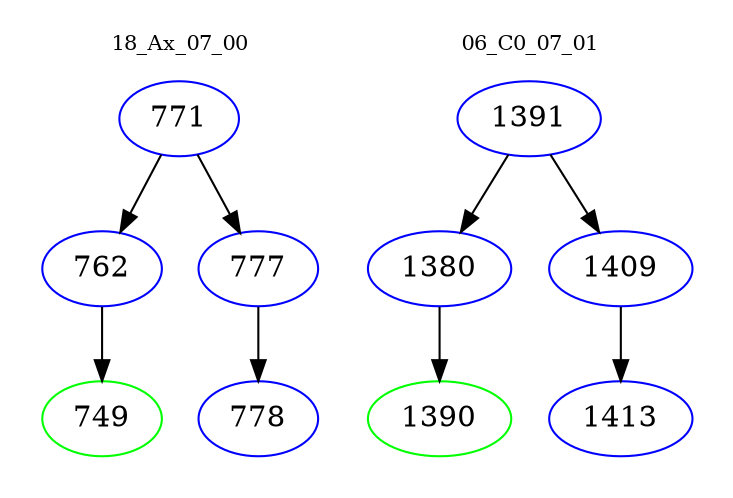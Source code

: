 digraph{
subgraph cluster_0 {
color = white
label = "18_Ax_07_00";
fontsize=10;
T0_771 [label="771", color="blue"]
T0_771 -> T0_762 [color="black"]
T0_762 [label="762", color="blue"]
T0_762 -> T0_749 [color="black"]
T0_749 [label="749", color="green"]
T0_771 -> T0_777 [color="black"]
T0_777 [label="777", color="blue"]
T0_777 -> T0_778 [color="black"]
T0_778 [label="778", color="blue"]
}
subgraph cluster_1 {
color = white
label = "06_C0_07_01";
fontsize=10;
T1_1391 [label="1391", color="blue"]
T1_1391 -> T1_1380 [color="black"]
T1_1380 [label="1380", color="blue"]
T1_1380 -> T1_1390 [color="black"]
T1_1390 [label="1390", color="green"]
T1_1391 -> T1_1409 [color="black"]
T1_1409 [label="1409", color="blue"]
T1_1409 -> T1_1413 [color="black"]
T1_1413 [label="1413", color="blue"]
}
}

